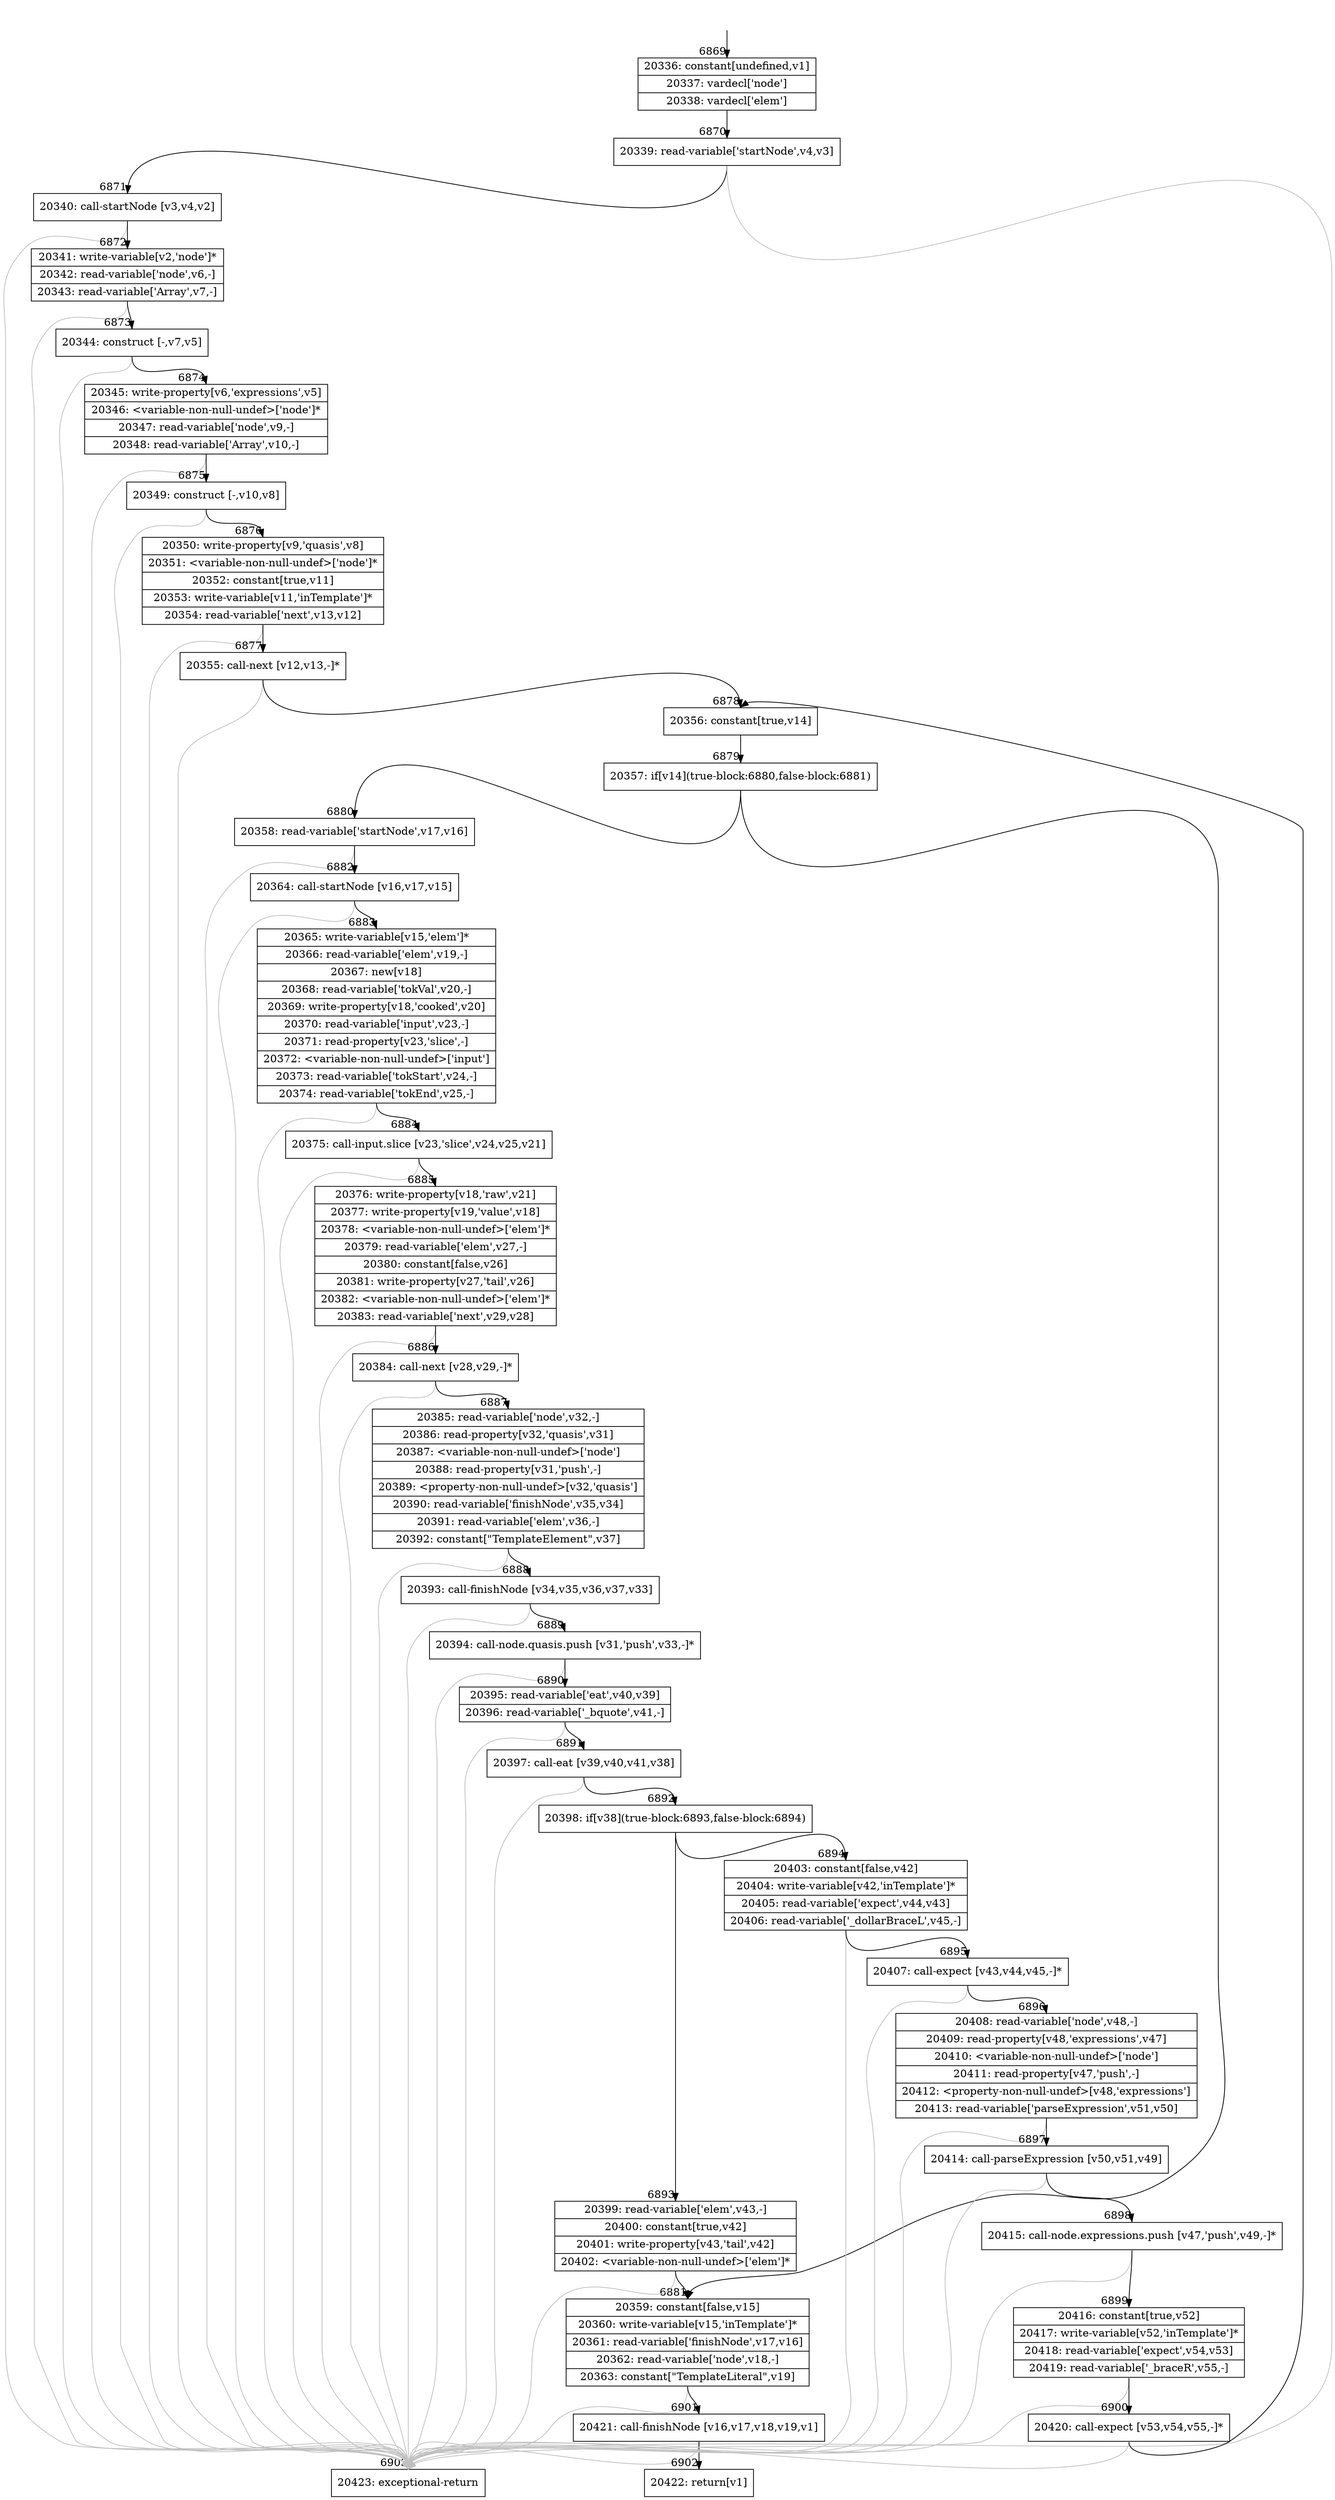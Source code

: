 digraph {
rankdir="TD"
BB_entry381[shape=none,label=""];
BB_entry381 -> BB6869 [tailport=s, headport=n, headlabel="    6869"]
BB6869 [shape=record label="{20336: constant[undefined,v1]|20337: vardecl['node']|20338: vardecl['elem']}" ] 
BB6869 -> BB6870 [tailport=s, headport=n, headlabel="      6870"]
BB6870 [shape=record label="{20339: read-variable['startNode',v4,v3]}" ] 
BB6870 -> BB6871 [tailport=s, headport=n, headlabel="      6871"]
BB6870 -> BB6903 [tailport=s, headport=n, color=gray, headlabel="      6903"]
BB6871 [shape=record label="{20340: call-startNode [v3,v4,v2]}" ] 
BB6871 -> BB6872 [tailport=s, headport=n, headlabel="      6872"]
BB6871 -> BB6903 [tailport=s, headport=n, color=gray]
BB6872 [shape=record label="{20341: write-variable[v2,'node']*|20342: read-variable['node',v6,-]|20343: read-variable['Array',v7,-]}" ] 
BB6872 -> BB6873 [tailport=s, headport=n, headlabel="      6873"]
BB6872 -> BB6903 [tailport=s, headport=n, color=gray]
BB6873 [shape=record label="{20344: construct [-,v7,v5]}" ] 
BB6873 -> BB6874 [tailport=s, headport=n, headlabel="      6874"]
BB6873 -> BB6903 [tailport=s, headport=n, color=gray]
BB6874 [shape=record label="{20345: write-property[v6,'expressions',v5]|20346: \<variable-non-null-undef\>['node']*|20347: read-variable['node',v9,-]|20348: read-variable['Array',v10,-]}" ] 
BB6874 -> BB6875 [tailport=s, headport=n, headlabel="      6875"]
BB6874 -> BB6903 [tailport=s, headport=n, color=gray]
BB6875 [shape=record label="{20349: construct [-,v10,v8]}" ] 
BB6875 -> BB6876 [tailport=s, headport=n, headlabel="      6876"]
BB6875 -> BB6903 [tailport=s, headport=n, color=gray]
BB6876 [shape=record label="{20350: write-property[v9,'quasis',v8]|20351: \<variable-non-null-undef\>['node']*|20352: constant[true,v11]|20353: write-variable[v11,'inTemplate']*|20354: read-variable['next',v13,v12]}" ] 
BB6876 -> BB6877 [tailport=s, headport=n, headlabel="      6877"]
BB6876 -> BB6903 [tailport=s, headport=n, color=gray]
BB6877 [shape=record label="{20355: call-next [v12,v13,-]*}" ] 
BB6877 -> BB6878 [tailport=s, headport=n, headlabel="      6878"]
BB6877 -> BB6903 [tailport=s, headport=n, color=gray]
BB6878 [shape=record label="{20356: constant[true,v14]}" ] 
BB6878 -> BB6879 [tailport=s, headport=n, headlabel="      6879"]
BB6879 [shape=record label="{20357: if[v14](true-block:6880,false-block:6881)}" ] 
BB6879 -> BB6880 [tailport=s, headport=n, headlabel="      6880"]
BB6879 -> BB6881 [tailport=s, headport=n, headlabel="      6881"]
BB6880 [shape=record label="{20358: read-variable['startNode',v17,v16]}" ] 
BB6880 -> BB6882 [tailport=s, headport=n, headlabel="      6882"]
BB6880 -> BB6903 [tailport=s, headport=n, color=gray]
BB6881 [shape=record label="{20359: constant[false,v15]|20360: write-variable[v15,'inTemplate']*|20361: read-variable['finishNode',v17,v16]|20362: read-variable['node',v18,-]|20363: constant[\"TemplateLiteral\",v19]}" ] 
BB6881 -> BB6901 [tailport=s, headport=n, headlabel="      6901"]
BB6881 -> BB6903 [tailport=s, headport=n, color=gray]
BB6882 [shape=record label="{20364: call-startNode [v16,v17,v15]}" ] 
BB6882 -> BB6883 [tailport=s, headport=n, headlabel="      6883"]
BB6882 -> BB6903 [tailport=s, headport=n, color=gray]
BB6883 [shape=record label="{20365: write-variable[v15,'elem']*|20366: read-variable['elem',v19,-]|20367: new[v18]|20368: read-variable['tokVal',v20,-]|20369: write-property[v18,'cooked',v20]|20370: read-variable['input',v23,-]|20371: read-property[v23,'slice',-]|20372: \<variable-non-null-undef\>['input']|20373: read-variable['tokStart',v24,-]|20374: read-variable['tokEnd',v25,-]}" ] 
BB6883 -> BB6884 [tailport=s, headport=n, headlabel="      6884"]
BB6883 -> BB6903 [tailport=s, headport=n, color=gray]
BB6884 [shape=record label="{20375: call-input.slice [v23,'slice',v24,v25,v21]}" ] 
BB6884 -> BB6885 [tailport=s, headport=n, headlabel="      6885"]
BB6884 -> BB6903 [tailport=s, headport=n, color=gray]
BB6885 [shape=record label="{20376: write-property[v18,'raw',v21]|20377: write-property[v19,'value',v18]|20378: \<variable-non-null-undef\>['elem']*|20379: read-variable['elem',v27,-]|20380: constant[false,v26]|20381: write-property[v27,'tail',v26]|20382: \<variable-non-null-undef\>['elem']*|20383: read-variable['next',v29,v28]}" ] 
BB6885 -> BB6886 [tailport=s, headport=n, headlabel="      6886"]
BB6885 -> BB6903 [tailport=s, headport=n, color=gray]
BB6886 [shape=record label="{20384: call-next [v28,v29,-]*}" ] 
BB6886 -> BB6887 [tailport=s, headport=n, headlabel="      6887"]
BB6886 -> BB6903 [tailport=s, headport=n, color=gray]
BB6887 [shape=record label="{20385: read-variable['node',v32,-]|20386: read-property[v32,'quasis',v31]|20387: \<variable-non-null-undef\>['node']|20388: read-property[v31,'push',-]|20389: \<property-non-null-undef\>[v32,'quasis']|20390: read-variable['finishNode',v35,v34]|20391: read-variable['elem',v36,-]|20392: constant[\"TemplateElement\",v37]}" ] 
BB6887 -> BB6888 [tailport=s, headport=n, headlabel="      6888"]
BB6887 -> BB6903 [tailport=s, headport=n, color=gray]
BB6888 [shape=record label="{20393: call-finishNode [v34,v35,v36,v37,v33]}" ] 
BB6888 -> BB6889 [tailport=s, headport=n, headlabel="      6889"]
BB6888 -> BB6903 [tailport=s, headport=n, color=gray]
BB6889 [shape=record label="{20394: call-node.quasis.push [v31,'push',v33,-]*}" ] 
BB6889 -> BB6890 [tailport=s, headport=n, headlabel="      6890"]
BB6889 -> BB6903 [tailport=s, headport=n, color=gray]
BB6890 [shape=record label="{20395: read-variable['eat',v40,v39]|20396: read-variable['_bquote',v41,-]}" ] 
BB6890 -> BB6891 [tailport=s, headport=n, headlabel="      6891"]
BB6890 -> BB6903 [tailport=s, headport=n, color=gray]
BB6891 [shape=record label="{20397: call-eat [v39,v40,v41,v38]}" ] 
BB6891 -> BB6892 [tailport=s, headport=n, headlabel="      6892"]
BB6891 -> BB6903 [tailport=s, headport=n, color=gray]
BB6892 [shape=record label="{20398: if[v38](true-block:6893,false-block:6894)}" ] 
BB6892 -> BB6893 [tailport=s, headport=n, headlabel="      6893"]
BB6892 -> BB6894 [tailport=s, headport=n, headlabel="      6894"]
BB6893 [shape=record label="{20399: read-variable['elem',v43,-]|20400: constant[true,v42]|20401: write-property[v43,'tail',v42]|20402: \<variable-non-null-undef\>['elem']*}" ] 
BB6893 -> BB6881 [tailport=s, headport=n]
BB6893 -> BB6903 [tailport=s, headport=n, color=gray]
BB6894 [shape=record label="{20403: constant[false,v42]|20404: write-variable[v42,'inTemplate']*|20405: read-variable['expect',v44,v43]|20406: read-variable['_dollarBraceL',v45,-]}" ] 
BB6894 -> BB6895 [tailport=s, headport=n, headlabel="      6895"]
BB6894 -> BB6903 [tailport=s, headport=n, color=gray]
BB6895 [shape=record label="{20407: call-expect [v43,v44,v45,-]*}" ] 
BB6895 -> BB6896 [tailport=s, headport=n, headlabel="      6896"]
BB6895 -> BB6903 [tailport=s, headport=n, color=gray]
BB6896 [shape=record label="{20408: read-variable['node',v48,-]|20409: read-property[v48,'expressions',v47]|20410: \<variable-non-null-undef\>['node']|20411: read-property[v47,'push',-]|20412: \<property-non-null-undef\>[v48,'expressions']|20413: read-variable['parseExpression',v51,v50]}" ] 
BB6896 -> BB6897 [tailport=s, headport=n, headlabel="      6897"]
BB6896 -> BB6903 [tailport=s, headport=n, color=gray]
BB6897 [shape=record label="{20414: call-parseExpression [v50,v51,v49]}" ] 
BB6897 -> BB6898 [tailport=s, headport=n, headlabel="      6898"]
BB6897 -> BB6903 [tailport=s, headport=n, color=gray]
BB6898 [shape=record label="{20415: call-node.expressions.push [v47,'push',v49,-]*}" ] 
BB6898 -> BB6899 [tailport=s, headport=n, headlabel="      6899"]
BB6898 -> BB6903 [tailport=s, headport=n, color=gray]
BB6899 [shape=record label="{20416: constant[true,v52]|20417: write-variable[v52,'inTemplate']*|20418: read-variable['expect',v54,v53]|20419: read-variable['_braceR',v55,-]}" ] 
BB6899 -> BB6900 [tailport=s, headport=n, headlabel="      6900"]
BB6899 -> BB6903 [tailport=s, headport=n, color=gray]
BB6900 [shape=record label="{20420: call-expect [v53,v54,v55,-]*}" ] 
BB6900 -> BB6878 [tailport=s, headport=n]
BB6900 -> BB6903 [tailport=s, headport=n, color=gray]
BB6901 [shape=record label="{20421: call-finishNode [v16,v17,v18,v19,v1]}" ] 
BB6901 -> BB6902 [tailport=s, headport=n, headlabel="      6902"]
BB6901 -> BB6903 [tailport=s, headport=n, color=gray]
BB6902 [shape=record label="{20422: return[v1]}" ] 
BB6903 [shape=record label="{20423: exceptional-return}" ] 
//#$~ 6655
}
